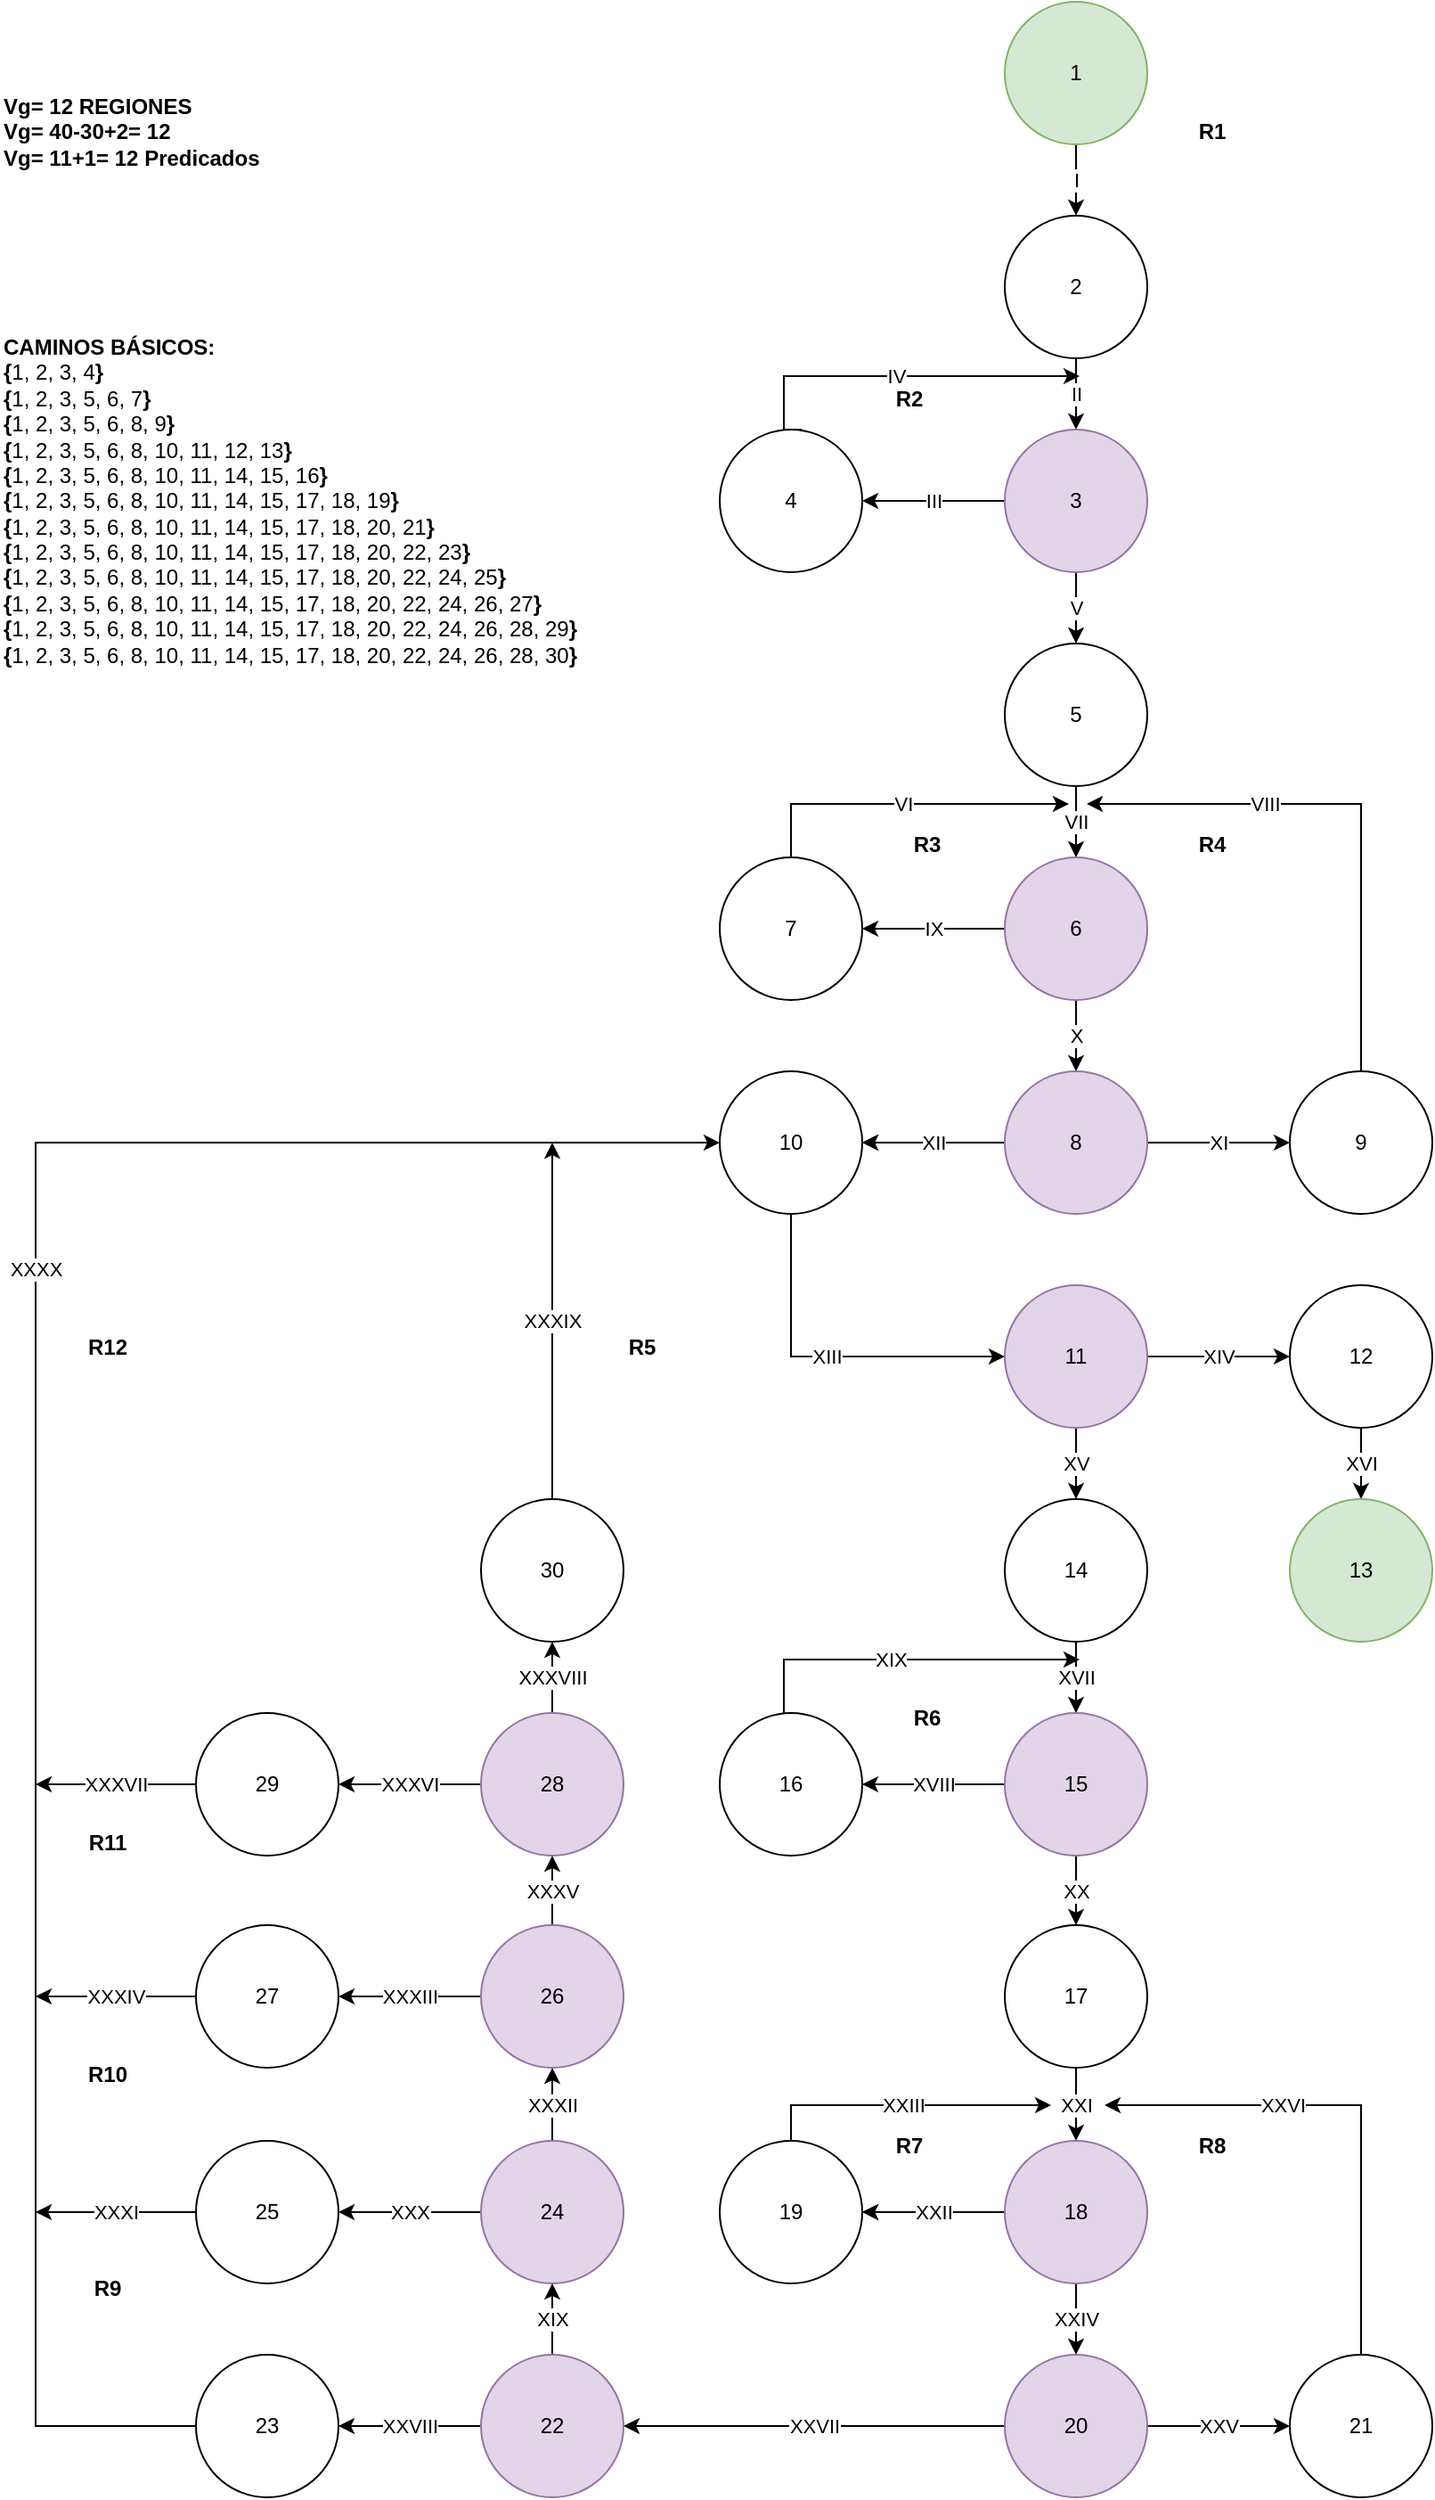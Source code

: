 <mxfile version="21.5.0" type="google">
  <diagram name="Página-1" id="0fw9bgkVlhvXJcqY7sQ-">
    <mxGraphModel grid="1" page="1" gridSize="10" guides="1" tooltips="1" connect="1" arrows="1" fold="1" pageScale="1" pageWidth="827" pageHeight="1169" math="0" shadow="0">
      <root>
        <mxCell id="0" />
        <mxCell id="1" parent="0" />
        <mxCell id="VtNfhX9d7durazdqk84L-3" value="I" style="edgeStyle=orthogonalEdgeStyle;rounded=0;orthogonalLoop=1;jettySize=auto;html=1;" edge="1" parent="1" source="VtNfhX9d7durazdqk84L-1" target="VtNfhX9d7durazdqk84L-2">
          <mxGeometry relative="1" as="geometry" />
        </mxCell>
        <mxCell id="VtNfhX9d7durazdqk84L-1" value="1" style="ellipse;whiteSpace=wrap;html=1;aspect=fixed;fillColor=#d5e8d4;strokeColor=#82b366;" vertex="1" parent="1">
          <mxGeometry x="374" y="10" width="80" height="80" as="geometry" />
        </mxCell>
        <mxCell id="VtNfhX9d7durazdqk84L-5" value="II" style="edgeStyle=orthogonalEdgeStyle;rounded=0;orthogonalLoop=1;jettySize=auto;html=1;" edge="1" parent="1" source="VtNfhX9d7durazdqk84L-2" target="VtNfhX9d7durazdqk84L-4">
          <mxGeometry relative="1" as="geometry" />
        </mxCell>
        <mxCell id="VtNfhX9d7durazdqk84L-2" value="2" style="ellipse;whiteSpace=wrap;html=1;aspect=fixed;" vertex="1" parent="1">
          <mxGeometry x="374" y="130" width="80" height="80" as="geometry" />
        </mxCell>
        <mxCell id="VtNfhX9d7durazdqk84L-7" value="III" style="edgeStyle=orthogonalEdgeStyle;rounded=0;orthogonalLoop=1;jettySize=auto;html=1;" edge="1" parent="1" source="VtNfhX9d7durazdqk84L-4" target="VtNfhX9d7durazdqk84L-6">
          <mxGeometry relative="1" as="geometry" />
        </mxCell>
        <mxCell id="VtNfhX9d7durazdqk84L-10" value="V" style="edgeStyle=orthogonalEdgeStyle;rounded=0;orthogonalLoop=1;jettySize=auto;html=1;" edge="1" parent="1" source="VtNfhX9d7durazdqk84L-4" target="VtNfhX9d7durazdqk84L-9">
          <mxGeometry relative="1" as="geometry" />
        </mxCell>
        <mxCell id="VtNfhX9d7durazdqk84L-4" value="3" style="ellipse;whiteSpace=wrap;html=1;aspect=fixed;fillColor=#e1d5e7;strokeColor=#9673a6;" vertex="1" parent="1">
          <mxGeometry x="374" y="250" width="80" height="80" as="geometry" />
        </mxCell>
        <mxCell id="VtNfhX9d7durazdqk84L-8" value="IV" style="edgeStyle=orthogonalEdgeStyle;rounded=0;orthogonalLoop=1;jettySize=auto;html=1;" edge="1" parent="1">
          <mxGeometry relative="1" as="geometry">
            <mxPoint x="416" y="220" as="targetPoint" />
            <mxPoint x="260" y="250" as="sourcePoint" />
            <Array as="points">
              <mxPoint x="250" y="250" />
              <mxPoint x="250" y="220" />
            </Array>
          </mxGeometry>
        </mxCell>
        <mxCell id="VtNfhX9d7durazdqk84L-6" value="4" style="ellipse;whiteSpace=wrap;html=1;aspect=fixed;" vertex="1" parent="1">
          <mxGeometry x="214" y="250" width="80" height="80" as="geometry" />
        </mxCell>
        <mxCell id="VtNfhX9d7durazdqk84L-12" value="VII" style="edgeStyle=orthogonalEdgeStyle;rounded=0;orthogonalLoop=1;jettySize=auto;html=1;" edge="1" parent="1" source="VtNfhX9d7durazdqk84L-9" target="VtNfhX9d7durazdqk84L-11">
          <mxGeometry relative="1" as="geometry" />
        </mxCell>
        <mxCell id="VtNfhX9d7durazdqk84L-9" value="5" style="ellipse;whiteSpace=wrap;html=1;aspect=fixed;" vertex="1" parent="1">
          <mxGeometry x="374" y="370" width="80" height="80" as="geometry" />
        </mxCell>
        <mxCell id="VtNfhX9d7durazdqk84L-14" value="IX" style="edgeStyle=orthogonalEdgeStyle;rounded=0;orthogonalLoop=1;jettySize=auto;html=1;" edge="1" parent="1" source="VtNfhX9d7durazdqk84L-11" target="VtNfhX9d7durazdqk84L-13">
          <mxGeometry relative="1" as="geometry" />
        </mxCell>
        <mxCell id="VtNfhX9d7durazdqk84L-17" value="X" style="edgeStyle=orthogonalEdgeStyle;rounded=0;orthogonalLoop=1;jettySize=auto;html=1;" edge="1" parent="1" source="VtNfhX9d7durazdqk84L-11" target="VtNfhX9d7durazdqk84L-16">
          <mxGeometry relative="1" as="geometry" />
        </mxCell>
        <mxCell id="VtNfhX9d7durazdqk84L-11" value="6" style="ellipse;whiteSpace=wrap;html=1;aspect=fixed;fillColor=#e1d5e7;strokeColor=#9673a6;" vertex="1" parent="1">
          <mxGeometry x="374" y="490" width="80" height="80" as="geometry" />
        </mxCell>
        <mxCell id="VtNfhX9d7durazdqk84L-15" value="VI" style="edgeStyle=orthogonalEdgeStyle;rounded=0;orthogonalLoop=1;jettySize=auto;html=1;" edge="1" parent="1" source="VtNfhX9d7durazdqk84L-13">
          <mxGeometry relative="1" as="geometry">
            <mxPoint x="410" y="460" as="targetPoint" />
            <Array as="points">
              <mxPoint x="254" y="460" />
              <mxPoint x="404" y="460" />
            </Array>
          </mxGeometry>
        </mxCell>
        <mxCell id="VtNfhX9d7durazdqk84L-13" value="7" style="ellipse;whiteSpace=wrap;html=1;aspect=fixed;" vertex="1" parent="1">
          <mxGeometry x="214" y="490" width="80" height="80" as="geometry" />
        </mxCell>
        <mxCell id="VtNfhX9d7durazdqk84L-19" value="XI" style="edgeStyle=orthogonalEdgeStyle;rounded=0;orthogonalLoop=1;jettySize=auto;html=1;" edge="1" parent="1" source="VtNfhX9d7durazdqk84L-16" target="VtNfhX9d7durazdqk84L-18">
          <mxGeometry relative="1" as="geometry" />
        </mxCell>
        <mxCell id="VtNfhX9d7durazdqk84L-22" value="" style="edgeStyle=orthogonalEdgeStyle;rounded=0;orthogonalLoop=1;jettySize=auto;html=1;" edge="1" parent="1" source="VtNfhX9d7durazdqk84L-16" target="VtNfhX9d7durazdqk84L-21">
          <mxGeometry relative="1" as="geometry" />
        </mxCell>
        <mxCell id="VtNfhX9d7durazdqk84L-25" value="XII" style="edgeStyle=orthogonalEdgeStyle;rounded=0;orthogonalLoop=1;jettySize=auto;html=1;" edge="1" parent="1" source="VtNfhX9d7durazdqk84L-16" target="VtNfhX9d7durazdqk84L-21">
          <mxGeometry relative="1" as="geometry" />
        </mxCell>
        <mxCell id="VtNfhX9d7durazdqk84L-16" value="8" style="ellipse;whiteSpace=wrap;html=1;aspect=fixed;fillColor=#e1d5e7;strokeColor=#9673a6;" vertex="1" parent="1">
          <mxGeometry x="374" y="610" width="80" height="80" as="geometry" />
        </mxCell>
        <mxCell id="VtNfhX9d7durazdqk84L-20" value="VIII" style="edgeStyle=orthogonalEdgeStyle;rounded=0;orthogonalLoop=1;jettySize=auto;html=1;" edge="1" parent="1" source="VtNfhX9d7durazdqk84L-18">
          <mxGeometry x="0.342" relative="1" as="geometry">
            <mxPoint x="420" y="460" as="targetPoint" />
            <Array as="points">
              <mxPoint x="574" y="460" />
              <mxPoint x="541" y="460" />
            </Array>
            <mxPoint as="offset" />
          </mxGeometry>
        </mxCell>
        <mxCell id="VtNfhX9d7durazdqk84L-18" value="9" style="ellipse;whiteSpace=wrap;html=1;aspect=fixed;" vertex="1" parent="1">
          <mxGeometry x="534" y="610" width="80" height="80" as="geometry" />
        </mxCell>
        <mxCell id="VtNfhX9d7durazdqk84L-24" value="XIII" style="edgeStyle=orthogonalEdgeStyle;rounded=0;orthogonalLoop=1;jettySize=auto;html=1;" edge="1" parent="1" source="VtNfhX9d7durazdqk84L-21" target="VtNfhX9d7durazdqk84L-23">
          <mxGeometry relative="1" as="geometry">
            <Array as="points">
              <mxPoint x="254" y="770" />
            </Array>
          </mxGeometry>
        </mxCell>
        <mxCell id="VtNfhX9d7durazdqk84L-21" value="10" style="ellipse;whiteSpace=wrap;html=1;aspect=fixed;" vertex="1" parent="1">
          <mxGeometry x="214" y="610" width="80" height="80" as="geometry" />
        </mxCell>
        <mxCell id="VtNfhX9d7durazdqk84L-27" value="XIV" style="edgeStyle=orthogonalEdgeStyle;rounded=0;orthogonalLoop=1;jettySize=auto;html=1;" edge="1" parent="1" source="VtNfhX9d7durazdqk84L-23" target="VtNfhX9d7durazdqk84L-26">
          <mxGeometry relative="1" as="geometry" />
        </mxCell>
        <mxCell id="VtNfhX9d7durazdqk84L-31" value="XV" style="edgeStyle=orthogonalEdgeStyle;rounded=0;orthogonalLoop=1;jettySize=auto;html=1;" edge="1" parent="1" source="VtNfhX9d7durazdqk84L-23" target="VtNfhX9d7durazdqk84L-30">
          <mxGeometry relative="1" as="geometry" />
        </mxCell>
        <mxCell id="VtNfhX9d7durazdqk84L-23" value="11" style="ellipse;whiteSpace=wrap;html=1;aspect=fixed;fillColor=#e1d5e7;strokeColor=#9673a6;" vertex="1" parent="1">
          <mxGeometry x="374" y="730" width="80" height="80" as="geometry" />
        </mxCell>
        <mxCell id="VtNfhX9d7durazdqk84L-29" value="XVI" style="edgeStyle=orthogonalEdgeStyle;rounded=0;orthogonalLoop=1;jettySize=auto;html=1;" edge="1" parent="1" source="VtNfhX9d7durazdqk84L-26" target="VtNfhX9d7durazdqk84L-28">
          <mxGeometry relative="1" as="geometry" />
        </mxCell>
        <mxCell id="VtNfhX9d7durazdqk84L-26" value="12" style="ellipse;whiteSpace=wrap;html=1;aspect=fixed;" vertex="1" parent="1">
          <mxGeometry x="534" y="730" width="80" height="80" as="geometry" />
        </mxCell>
        <mxCell id="VtNfhX9d7durazdqk84L-28" value="13" style="ellipse;whiteSpace=wrap;html=1;aspect=fixed;fillColor=#d5e8d4;strokeColor=#82b366;" vertex="1" parent="1">
          <mxGeometry x="534" y="850" width="80" height="80" as="geometry" />
        </mxCell>
        <mxCell id="VtNfhX9d7durazdqk84L-33" value="XVII" style="edgeStyle=orthogonalEdgeStyle;rounded=0;orthogonalLoop=1;jettySize=auto;html=1;" edge="1" parent="1" source="VtNfhX9d7durazdqk84L-30" target="VtNfhX9d7durazdqk84L-32">
          <mxGeometry relative="1" as="geometry" />
        </mxCell>
        <mxCell id="VtNfhX9d7durazdqk84L-30" value="14" style="ellipse;whiteSpace=wrap;html=1;aspect=fixed;" vertex="1" parent="1">
          <mxGeometry x="374" y="850" width="80" height="80" as="geometry" />
        </mxCell>
        <mxCell id="VtNfhX9d7durazdqk84L-35" value="XVIII" style="edgeStyle=orthogonalEdgeStyle;rounded=0;orthogonalLoop=1;jettySize=auto;html=1;" edge="1" parent="1" source="VtNfhX9d7durazdqk84L-32" target="VtNfhX9d7durazdqk84L-34">
          <mxGeometry relative="1" as="geometry" />
        </mxCell>
        <mxCell id="VtNfhX9d7durazdqk84L-38" value="XX" style="edgeStyle=orthogonalEdgeStyle;rounded=0;orthogonalLoop=1;jettySize=auto;html=1;" edge="1" parent="1" source="VtNfhX9d7durazdqk84L-32" target="VtNfhX9d7durazdqk84L-37">
          <mxGeometry relative="1" as="geometry" />
        </mxCell>
        <mxCell id="VtNfhX9d7durazdqk84L-32" value="15" style="ellipse;whiteSpace=wrap;html=1;aspect=fixed;fillColor=#e1d5e7;strokeColor=#9673a6;" vertex="1" parent="1">
          <mxGeometry x="374" y="970" width="80" height="80" as="geometry" />
        </mxCell>
        <mxCell id="VtNfhX9d7durazdqk84L-36" value="XIX" style="edgeStyle=orthogonalEdgeStyle;rounded=0;orthogonalLoop=1;jettySize=auto;html=1;" edge="1" parent="1">
          <mxGeometry x="0.259" relative="1" as="geometry">
            <mxPoint x="416" y="940" as="targetPoint" />
            <mxPoint x="300" y="1010" as="sourcePoint" />
            <Array as="points">
              <mxPoint x="250" y="1010" />
              <mxPoint x="250" y="940" />
            </Array>
            <mxPoint as="offset" />
          </mxGeometry>
        </mxCell>
        <mxCell id="VtNfhX9d7durazdqk84L-34" value="16" style="ellipse;whiteSpace=wrap;html=1;aspect=fixed;" vertex="1" parent="1">
          <mxGeometry x="214" y="970" width="80" height="80" as="geometry" />
        </mxCell>
        <mxCell id="VtNfhX9d7durazdqk84L-40" value="XXI" style="edgeStyle=orthogonalEdgeStyle;rounded=0;orthogonalLoop=1;jettySize=auto;html=1;" edge="1" parent="1" source="VtNfhX9d7durazdqk84L-37" target="VtNfhX9d7durazdqk84L-39">
          <mxGeometry relative="1" as="geometry" />
        </mxCell>
        <mxCell id="VtNfhX9d7durazdqk84L-37" value="17" style="ellipse;whiteSpace=wrap;html=1;aspect=fixed;" vertex="1" parent="1">
          <mxGeometry x="374" y="1089" width="80" height="80" as="geometry" />
        </mxCell>
        <mxCell id="VtNfhX9d7durazdqk84L-42" value="" style="edgeStyle=orthogonalEdgeStyle;rounded=0;orthogonalLoop=1;jettySize=auto;html=1;" edge="1" parent="1" source="VtNfhX9d7durazdqk84L-39" target="VtNfhX9d7durazdqk84L-41">
          <mxGeometry relative="1" as="geometry" />
        </mxCell>
        <mxCell id="VtNfhX9d7durazdqk84L-44" value="XXII" style="edgeStyle=orthogonalEdgeStyle;rounded=0;orthogonalLoop=1;jettySize=auto;html=1;" edge="1" parent="1" source="VtNfhX9d7durazdqk84L-39" target="VtNfhX9d7durazdqk84L-41">
          <mxGeometry relative="1" as="geometry" />
        </mxCell>
        <mxCell id="VtNfhX9d7durazdqk84L-46" value="XXIV" style="edgeStyle=orthogonalEdgeStyle;rounded=0;orthogonalLoop=1;jettySize=auto;html=1;" edge="1" parent="1" source="VtNfhX9d7durazdqk84L-39" target="VtNfhX9d7durazdqk84L-45">
          <mxGeometry relative="1" as="geometry" />
        </mxCell>
        <mxCell id="VtNfhX9d7durazdqk84L-39" value="18" style="ellipse;whiteSpace=wrap;html=1;aspect=fixed;fillColor=#e1d5e7;strokeColor=#9673a6;" vertex="1" parent="1">
          <mxGeometry x="374" y="1210" width="80" height="80" as="geometry" />
        </mxCell>
        <mxCell id="VtNfhX9d7durazdqk84L-76" value="XXIII" style="edgeStyle=orthogonalEdgeStyle;rounded=0;orthogonalLoop=1;jettySize=auto;html=1;" edge="1" parent="1" source="VtNfhX9d7durazdqk84L-41">
          <mxGeometry relative="1" as="geometry">
            <mxPoint x="400" y="1190" as="targetPoint" />
            <Array as="points">
              <mxPoint x="254" y="1190" />
              <mxPoint x="391" y="1190" />
            </Array>
          </mxGeometry>
        </mxCell>
        <mxCell id="VtNfhX9d7durazdqk84L-41" value="19" style="ellipse;whiteSpace=wrap;html=1;aspect=fixed;" vertex="1" parent="1">
          <mxGeometry x="214" y="1210" width="80" height="80" as="geometry" />
        </mxCell>
        <mxCell id="VtNfhX9d7durazdqk84L-48" value="XXV" style="edgeStyle=orthogonalEdgeStyle;rounded=0;orthogonalLoop=1;jettySize=auto;html=1;" edge="1" parent="1" source="VtNfhX9d7durazdqk84L-45" target="VtNfhX9d7durazdqk84L-47">
          <mxGeometry relative="1" as="geometry" />
        </mxCell>
        <mxCell id="VtNfhX9d7durazdqk84L-51" value="XXVII" style="edgeStyle=orthogonalEdgeStyle;rounded=0;orthogonalLoop=1;jettySize=auto;html=1;" edge="1" parent="1" source="VtNfhX9d7durazdqk84L-45" target="VtNfhX9d7durazdqk84L-50">
          <mxGeometry relative="1" as="geometry" />
        </mxCell>
        <mxCell id="VtNfhX9d7durazdqk84L-45" value="20" style="ellipse;whiteSpace=wrap;html=1;aspect=fixed;fillColor=#e1d5e7;strokeColor=#9673a6;" vertex="1" parent="1">
          <mxGeometry x="374" y="1330" width="80" height="80" as="geometry" />
        </mxCell>
        <mxCell id="VtNfhX9d7durazdqk84L-49" value="XXVI" style="edgeStyle=orthogonalEdgeStyle;rounded=0;orthogonalLoop=1;jettySize=auto;html=1;" edge="1" parent="1" source="VtNfhX9d7durazdqk84L-47">
          <mxGeometry x="0.296" relative="1" as="geometry">
            <mxPoint x="430" y="1190" as="targetPoint" />
            <Array as="points">
              <mxPoint x="574" y="1190" />
              <mxPoint x="551" y="1190" />
            </Array>
            <mxPoint as="offset" />
          </mxGeometry>
        </mxCell>
        <mxCell id="VtNfhX9d7durazdqk84L-47" value="21" style="ellipse;whiteSpace=wrap;html=1;aspect=fixed;" vertex="1" parent="1">
          <mxGeometry x="534" y="1330" width="80" height="80" as="geometry" />
        </mxCell>
        <mxCell id="VtNfhX9d7durazdqk84L-53" value="XIX" style="edgeStyle=orthogonalEdgeStyle;rounded=0;orthogonalLoop=1;jettySize=auto;html=1;" edge="1" parent="1" source="VtNfhX9d7durazdqk84L-50" target="VtNfhX9d7durazdqk84L-52">
          <mxGeometry relative="1" as="geometry" />
        </mxCell>
        <mxCell id="VtNfhX9d7durazdqk84L-61" value="XXVIII" style="edgeStyle=orthogonalEdgeStyle;rounded=0;orthogonalLoop=1;jettySize=auto;html=1;" edge="1" parent="1" source="VtNfhX9d7durazdqk84L-50" target="VtNfhX9d7durazdqk84L-60">
          <mxGeometry relative="1" as="geometry" />
        </mxCell>
        <mxCell id="VtNfhX9d7durazdqk84L-50" value="22" style="ellipse;whiteSpace=wrap;html=1;aspect=fixed;fillColor=#e1d5e7;strokeColor=#9673a6;" vertex="1" parent="1">
          <mxGeometry x="80" y="1330" width="80" height="80" as="geometry" />
        </mxCell>
        <mxCell id="VtNfhX9d7durazdqk84L-55" value="XXXII" style="edgeStyle=orthogonalEdgeStyle;rounded=0;orthogonalLoop=1;jettySize=auto;html=1;" edge="1" parent="1" source="VtNfhX9d7durazdqk84L-52" target="VtNfhX9d7durazdqk84L-54">
          <mxGeometry relative="1" as="geometry" />
        </mxCell>
        <mxCell id="VtNfhX9d7durazdqk84L-63" value="XXX" style="edgeStyle=orthogonalEdgeStyle;rounded=0;orthogonalLoop=1;jettySize=auto;html=1;" edge="1" parent="1" source="VtNfhX9d7durazdqk84L-52" target="VtNfhX9d7durazdqk84L-62">
          <mxGeometry relative="1" as="geometry" />
        </mxCell>
        <mxCell id="VtNfhX9d7durazdqk84L-52" value="24" style="ellipse;whiteSpace=wrap;html=1;aspect=fixed;fillColor=#e1d5e7;strokeColor=#9673a6;" vertex="1" parent="1">
          <mxGeometry x="80" y="1210" width="80" height="80" as="geometry" />
        </mxCell>
        <mxCell id="VtNfhX9d7durazdqk84L-57" value="XXXV" style="edgeStyle=orthogonalEdgeStyle;rounded=0;orthogonalLoop=1;jettySize=auto;html=1;" edge="1" parent="1" source="VtNfhX9d7durazdqk84L-54" target="VtNfhX9d7durazdqk84L-56">
          <mxGeometry relative="1" as="geometry" />
        </mxCell>
        <mxCell id="VtNfhX9d7durazdqk84L-65" value="XXXIII" style="edgeStyle=orthogonalEdgeStyle;rounded=0;orthogonalLoop=1;jettySize=auto;html=1;" edge="1" parent="1" source="VtNfhX9d7durazdqk84L-54" target="VtNfhX9d7durazdqk84L-64">
          <mxGeometry relative="1" as="geometry" />
        </mxCell>
        <mxCell id="VtNfhX9d7durazdqk84L-54" value="26" style="ellipse;whiteSpace=wrap;html=1;aspect=fixed;fillColor=#e1d5e7;strokeColor=#9673a6;" vertex="1" parent="1">
          <mxGeometry x="80" y="1089" width="80" height="80" as="geometry" />
        </mxCell>
        <mxCell id="VtNfhX9d7durazdqk84L-59" value="XXXVIII" style="edgeStyle=orthogonalEdgeStyle;rounded=0;orthogonalLoop=1;jettySize=auto;html=1;" edge="1" parent="1" source="VtNfhX9d7durazdqk84L-56" target="VtNfhX9d7durazdqk84L-58">
          <mxGeometry relative="1" as="geometry" />
        </mxCell>
        <mxCell id="VtNfhX9d7durazdqk84L-67" value="XXXVI" style="edgeStyle=orthogonalEdgeStyle;rounded=0;orthogonalLoop=1;jettySize=auto;html=1;" edge="1" parent="1" source="VtNfhX9d7durazdqk84L-56" target="VtNfhX9d7durazdqk84L-66">
          <mxGeometry relative="1" as="geometry" />
        </mxCell>
        <mxCell id="VtNfhX9d7durazdqk84L-56" value="28" style="ellipse;whiteSpace=wrap;html=1;aspect=fixed;fillColor=#e1d5e7;strokeColor=#9673a6;" vertex="1" parent="1">
          <mxGeometry x="80" y="970" width="80" height="80" as="geometry" />
        </mxCell>
        <mxCell id="VtNfhX9d7durazdqk84L-75" value="XXXIX" style="edgeStyle=orthogonalEdgeStyle;rounded=0;orthogonalLoop=1;jettySize=auto;html=1;" edge="1" parent="1" source="VtNfhX9d7durazdqk84L-58">
          <mxGeometry relative="1" as="geometry">
            <mxPoint x="120" y="650" as="targetPoint" />
          </mxGeometry>
        </mxCell>
        <mxCell id="VtNfhX9d7durazdqk84L-58" value="30" style="ellipse;whiteSpace=wrap;html=1;aspect=fixed;" vertex="1" parent="1">
          <mxGeometry x="80" y="850" width="80" height="80" as="geometry" />
        </mxCell>
        <mxCell id="VtNfhX9d7durazdqk84L-74" value="XXXX" style="edgeStyle=orthogonalEdgeStyle;rounded=0;orthogonalLoop=1;jettySize=auto;html=1;exitX=0;exitY=0.5;exitDx=0;exitDy=0;entryX=0;entryY=0.5;entryDx=0;entryDy=0;" edge="1" parent="1" source="VtNfhX9d7durazdqk84L-60" target="VtNfhX9d7durazdqk84L-21">
          <mxGeometry x="0.239" relative="1" as="geometry">
            <mxPoint x="210" y="650" as="targetPoint" />
            <mxPoint x="-60" y="1380" as="sourcePoint" />
            <Array as="points">
              <mxPoint x="-170" y="1370" />
              <mxPoint x="-170" y="650" />
            </Array>
            <mxPoint as="offset" />
          </mxGeometry>
        </mxCell>
        <mxCell id="VtNfhX9d7durazdqk84L-60" value="23" style="ellipse;whiteSpace=wrap;html=1;aspect=fixed;" vertex="1" parent="1">
          <mxGeometry x="-80" y="1330" width="80" height="80" as="geometry" />
        </mxCell>
        <mxCell id="VtNfhX9d7durazdqk84L-71" value="XXXI" style="edgeStyle=orthogonalEdgeStyle;rounded=0;orthogonalLoop=1;jettySize=auto;html=1;" edge="1" parent="1" source="VtNfhX9d7durazdqk84L-62">
          <mxGeometry relative="1" as="geometry">
            <mxPoint x="-170" y="1250" as="targetPoint" />
          </mxGeometry>
        </mxCell>
        <mxCell id="VtNfhX9d7durazdqk84L-62" value="25" style="ellipse;whiteSpace=wrap;html=1;aspect=fixed;" vertex="1" parent="1">
          <mxGeometry x="-80" y="1210" width="80" height="80" as="geometry" />
        </mxCell>
        <mxCell id="VtNfhX9d7durazdqk84L-72" value="XXXIV" style="edgeStyle=orthogonalEdgeStyle;rounded=0;orthogonalLoop=1;jettySize=auto;html=1;" edge="1" parent="1" source="VtNfhX9d7durazdqk84L-64">
          <mxGeometry relative="1" as="geometry">
            <mxPoint x="-170" y="1129" as="targetPoint" />
          </mxGeometry>
        </mxCell>
        <mxCell id="VtNfhX9d7durazdqk84L-64" value="27" style="ellipse;whiteSpace=wrap;html=1;aspect=fixed;" vertex="1" parent="1">
          <mxGeometry x="-80" y="1089" width="80" height="80" as="geometry" />
        </mxCell>
        <mxCell id="VtNfhX9d7durazdqk84L-73" value="XXXVII" style="edgeStyle=orthogonalEdgeStyle;rounded=0;orthogonalLoop=1;jettySize=auto;html=1;exitX=0;exitY=0.5;exitDx=0;exitDy=0;" edge="1" parent="1" source="VtNfhX9d7durazdqk84L-66">
          <mxGeometry relative="1" as="geometry">
            <mxPoint x="-170" y="1010" as="targetPoint" />
          </mxGeometry>
        </mxCell>
        <mxCell id="VtNfhX9d7durazdqk84L-66" value="29" style="ellipse;whiteSpace=wrap;html=1;aspect=fixed;" vertex="1" parent="1">
          <mxGeometry x="-80" y="970" width="80" height="80" as="geometry" />
        </mxCell>
        <mxCell id="VtNfhX9d7durazdqk84L-77" value="&lt;b&gt;R1&lt;/b&gt;" style="text;html=1;align=center;verticalAlign=middle;resizable=0;points=[];autosize=1;strokeColor=none;fillColor=none;" vertex="1" parent="1">
          <mxGeometry x="470" y="68" width="40" height="30" as="geometry" />
        </mxCell>
        <mxCell id="VtNfhX9d7durazdqk84L-78" value="&lt;b&gt;R2&lt;/b&gt;" style="text;html=1;align=center;verticalAlign=middle;resizable=0;points=[];autosize=1;strokeColor=none;fillColor=none;" vertex="1" parent="1">
          <mxGeometry x="300" y="218" width="40" height="30" as="geometry" />
        </mxCell>
        <mxCell id="VtNfhX9d7durazdqk84L-79" value="&lt;b&gt;R3&lt;/b&gt;" style="text;html=1;align=center;verticalAlign=middle;resizable=0;points=[];autosize=1;strokeColor=none;fillColor=none;" vertex="1" parent="1">
          <mxGeometry x="310" y="468" width="40" height="30" as="geometry" />
        </mxCell>
        <mxCell id="VtNfhX9d7durazdqk84L-80" value="&lt;b&gt;R4&lt;/b&gt;" style="text;html=1;align=center;verticalAlign=middle;resizable=0;points=[];autosize=1;strokeColor=none;fillColor=none;" vertex="1" parent="1">
          <mxGeometry x="470" y="468" width="40" height="30" as="geometry" />
        </mxCell>
        <mxCell id="VtNfhX9d7durazdqk84L-81" value="&lt;b&gt;R5&lt;/b&gt;" style="text;html=1;align=center;verticalAlign=middle;resizable=0;points=[];autosize=1;strokeColor=none;fillColor=none;" vertex="1" parent="1">
          <mxGeometry x="150" y="750" width="40" height="30" as="geometry" />
        </mxCell>
        <mxCell id="VtNfhX9d7durazdqk84L-82" value="&lt;b&gt;R6&lt;/b&gt;" style="text;html=1;align=center;verticalAlign=middle;resizable=0;points=[];autosize=1;strokeColor=none;fillColor=none;" vertex="1" parent="1">
          <mxGeometry x="310" y="958" width="40" height="30" as="geometry" />
        </mxCell>
        <mxCell id="VtNfhX9d7durazdqk84L-83" value="&lt;b&gt;R7&lt;/b&gt;" style="text;html=1;align=center;verticalAlign=middle;resizable=0;points=[];autosize=1;strokeColor=none;fillColor=none;" vertex="1" parent="1">
          <mxGeometry x="300" y="1198" width="40" height="30" as="geometry" />
        </mxCell>
        <mxCell id="VtNfhX9d7durazdqk84L-84" value="&lt;b&gt;R8&lt;/b&gt;" style="text;html=1;align=center;verticalAlign=middle;resizable=0;points=[];autosize=1;strokeColor=none;fillColor=none;" vertex="1" parent="1">
          <mxGeometry x="470" y="1198" width="40" height="30" as="geometry" />
        </mxCell>
        <mxCell id="VtNfhX9d7durazdqk84L-85" value="&lt;b&gt;R9&lt;/b&gt;" style="text;html=1;align=center;verticalAlign=middle;resizable=0;points=[];autosize=1;strokeColor=none;fillColor=none;" vertex="1" parent="1">
          <mxGeometry x="-150" y="1278" width="40" height="30" as="geometry" />
        </mxCell>
        <mxCell id="VtNfhX9d7durazdqk84L-86" value="&lt;b&gt;R10&lt;/b&gt;" style="text;html=1;align=center;verticalAlign=middle;resizable=0;points=[];autosize=1;strokeColor=none;fillColor=none;" vertex="1" parent="1">
          <mxGeometry x="-155" y="1158" width="50" height="30" as="geometry" />
        </mxCell>
        <mxCell id="VtNfhX9d7durazdqk84L-87" value="&lt;b&gt;R11&lt;/b&gt;" style="text;html=1;align=center;verticalAlign=middle;resizable=0;points=[];autosize=1;strokeColor=none;fillColor=none;" vertex="1" parent="1">
          <mxGeometry x="-150" y="1028" width="40" height="30" as="geometry" />
        </mxCell>
        <mxCell id="VtNfhX9d7durazdqk84L-88" value="&lt;b&gt;R12&lt;/b&gt;" style="text;html=1;align=center;verticalAlign=middle;resizable=0;points=[];autosize=1;strokeColor=none;fillColor=none;" vertex="1" parent="1">
          <mxGeometry x="-155" y="750" width="50" height="30" as="geometry" />
        </mxCell>
        <mxCell id="VtNfhX9d7durazdqk84L-89" value="&lt;b&gt;Vg= 12 REGIONES&lt;br&gt;Vg= 40-30+2= 12&lt;br&gt;Vg= 11+1= 12 Predicados&lt;br&gt;&lt;/b&gt;" style="text;html=1;align=left;verticalAlign=middle;resizable=0;points=[];autosize=1;strokeColor=none;fillColor=none;" vertex="1" parent="1">
          <mxGeometry x="-190" y="53" width="170" height="60" as="geometry" />
        </mxCell>
        <mxCell id="VtNfhX9d7durazdqk84L-90" value="&lt;b&gt;CAMINOS BÁSICOS:&lt;br&gt;{&lt;/b&gt;1, 2, 3, 4&lt;b&gt;}&lt;br&gt;{&lt;/b&gt;1, 2, 3, 5, 6, 7&lt;b&gt;}&lt;br&gt;{&lt;/b&gt;1, 2, 3, 5, 6, 8, 9&lt;b&gt;}&lt;br&gt;{&lt;/b&gt;1, 2, 3, 5, 6, 8, 10, 11, 12, 13&lt;b&gt;}&lt;br&gt;{&lt;/b&gt;1, 2, 3, 5, 6, 8, 10, 11, 14, 15, 16&lt;b&gt;}&lt;br&gt;{&lt;/b&gt;1, 2, 3, 5, 6, 8, 10, 11, 14, 15, 17, 18, 19&lt;b&gt;}&lt;br&gt;{&lt;/b&gt;1, 2, 3, 5, 6, 8, 10, 11, 14, 15, 17, 18, 20, 21&lt;b&gt;}&lt;br&gt;{&lt;/b&gt;1, 2, 3, 5, 6, 8, 10, 11, 14, 15, 17, 18, 20, 22, 23&lt;b&gt;}&lt;br&gt;{&lt;/b&gt;1, 2, 3, 5, 6, 8, 10, 11, 14, 15, 17, 18, 20, 22, 24, 25&lt;b&gt;}&lt;br&gt;{&lt;/b&gt;1, 2, 3, 5, 6, 8, 10, 11, 14, 15, 17, 18, 20, 22, 24, 26, 27&lt;b&gt;}&lt;br&gt;{&lt;/b&gt;1, 2, 3, 5, 6, 8, 10, 11, 14, 15, 17, 18, 20, 22, 24, 26, 28, 29&lt;b&gt;}&lt;br&gt;{&lt;/b&gt;1, 2, 3, 5, 6, 8, 10, 11, 14, 15, 17, 18, 20, 22, 24, 26, 28, 30&lt;b&gt;}&lt;br&gt;&lt;/b&gt;" style="text;html=1;align=left;verticalAlign=middle;resizable=0;points=[];autosize=1;strokeColor=none;fillColor=none;" vertex="1" parent="1">
          <mxGeometry x="-190" y="190" width="350" height="200" as="geometry" />
        </mxCell>
      </root>
    </mxGraphModel>
  </diagram>
</mxfile>
